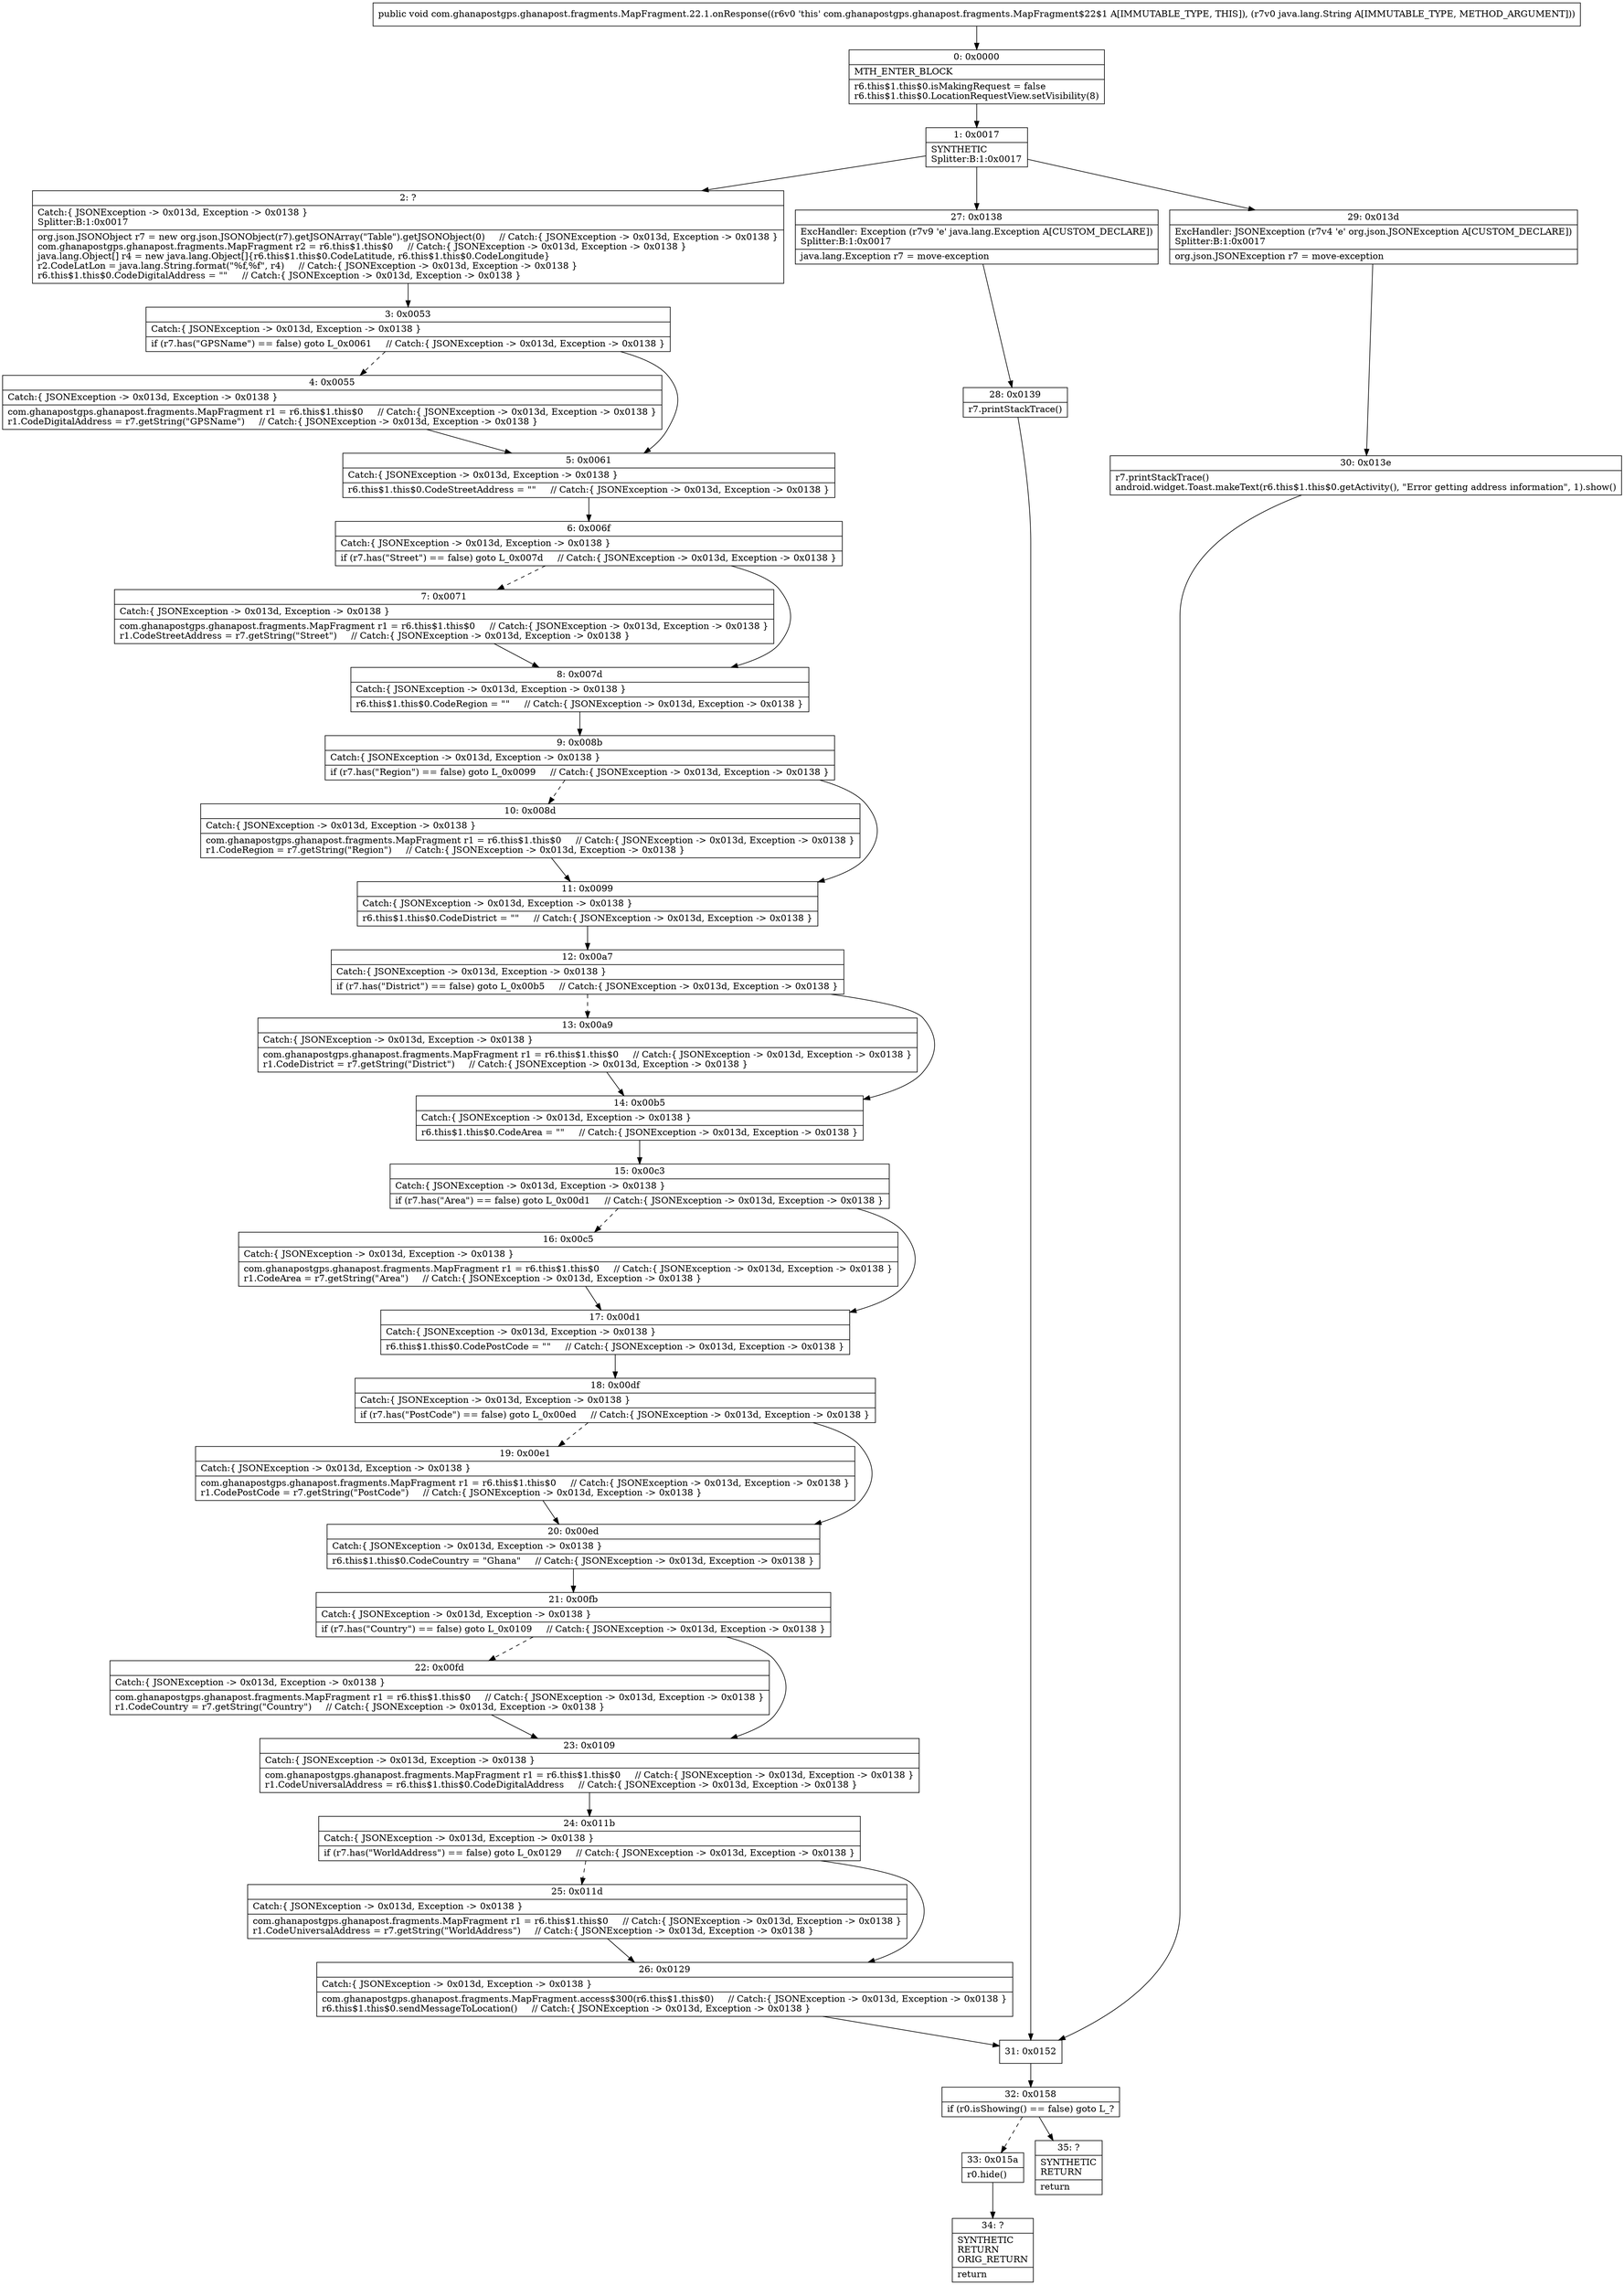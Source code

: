 digraph "CFG forcom.ghanapostgps.ghanapost.fragments.MapFragment.22.1.onResponse(Ljava\/lang\/String;)V" {
Node_0 [shape=record,label="{0\:\ 0x0000|MTH_ENTER_BLOCK\l|r6.this$1.this$0.isMakingRequest = false\lr6.this$1.this$0.LocationRequestView.setVisibility(8)\l}"];
Node_1 [shape=record,label="{1\:\ 0x0017|SYNTHETIC\lSplitter:B:1:0x0017\l}"];
Node_2 [shape=record,label="{2\:\ ?|Catch:\{ JSONException \-\> 0x013d, Exception \-\> 0x0138 \}\lSplitter:B:1:0x0017\l|org.json.JSONObject r7 = new org.json.JSONObject(r7).getJSONArray(\"Table\").getJSONObject(0)     \/\/ Catch:\{ JSONException \-\> 0x013d, Exception \-\> 0x0138 \}\lcom.ghanapostgps.ghanapost.fragments.MapFragment r2 = r6.this$1.this$0     \/\/ Catch:\{ JSONException \-\> 0x013d, Exception \-\> 0x0138 \}\ljava.lang.Object[] r4 = new java.lang.Object[]\{r6.this$1.this$0.CodeLatitude, r6.this$1.this$0.CodeLongitude\}\lr2.CodeLatLon = java.lang.String.format(\"%f,%f\", r4)     \/\/ Catch:\{ JSONException \-\> 0x013d, Exception \-\> 0x0138 \}\lr6.this$1.this$0.CodeDigitalAddress = \"\"     \/\/ Catch:\{ JSONException \-\> 0x013d, Exception \-\> 0x0138 \}\l}"];
Node_3 [shape=record,label="{3\:\ 0x0053|Catch:\{ JSONException \-\> 0x013d, Exception \-\> 0x0138 \}\l|if (r7.has(\"GPSName\") == false) goto L_0x0061     \/\/ Catch:\{ JSONException \-\> 0x013d, Exception \-\> 0x0138 \}\l}"];
Node_4 [shape=record,label="{4\:\ 0x0055|Catch:\{ JSONException \-\> 0x013d, Exception \-\> 0x0138 \}\l|com.ghanapostgps.ghanapost.fragments.MapFragment r1 = r6.this$1.this$0     \/\/ Catch:\{ JSONException \-\> 0x013d, Exception \-\> 0x0138 \}\lr1.CodeDigitalAddress = r7.getString(\"GPSName\")     \/\/ Catch:\{ JSONException \-\> 0x013d, Exception \-\> 0x0138 \}\l}"];
Node_5 [shape=record,label="{5\:\ 0x0061|Catch:\{ JSONException \-\> 0x013d, Exception \-\> 0x0138 \}\l|r6.this$1.this$0.CodeStreetAddress = \"\"     \/\/ Catch:\{ JSONException \-\> 0x013d, Exception \-\> 0x0138 \}\l}"];
Node_6 [shape=record,label="{6\:\ 0x006f|Catch:\{ JSONException \-\> 0x013d, Exception \-\> 0x0138 \}\l|if (r7.has(\"Street\") == false) goto L_0x007d     \/\/ Catch:\{ JSONException \-\> 0x013d, Exception \-\> 0x0138 \}\l}"];
Node_7 [shape=record,label="{7\:\ 0x0071|Catch:\{ JSONException \-\> 0x013d, Exception \-\> 0x0138 \}\l|com.ghanapostgps.ghanapost.fragments.MapFragment r1 = r6.this$1.this$0     \/\/ Catch:\{ JSONException \-\> 0x013d, Exception \-\> 0x0138 \}\lr1.CodeStreetAddress = r7.getString(\"Street\")     \/\/ Catch:\{ JSONException \-\> 0x013d, Exception \-\> 0x0138 \}\l}"];
Node_8 [shape=record,label="{8\:\ 0x007d|Catch:\{ JSONException \-\> 0x013d, Exception \-\> 0x0138 \}\l|r6.this$1.this$0.CodeRegion = \"\"     \/\/ Catch:\{ JSONException \-\> 0x013d, Exception \-\> 0x0138 \}\l}"];
Node_9 [shape=record,label="{9\:\ 0x008b|Catch:\{ JSONException \-\> 0x013d, Exception \-\> 0x0138 \}\l|if (r7.has(\"Region\") == false) goto L_0x0099     \/\/ Catch:\{ JSONException \-\> 0x013d, Exception \-\> 0x0138 \}\l}"];
Node_10 [shape=record,label="{10\:\ 0x008d|Catch:\{ JSONException \-\> 0x013d, Exception \-\> 0x0138 \}\l|com.ghanapostgps.ghanapost.fragments.MapFragment r1 = r6.this$1.this$0     \/\/ Catch:\{ JSONException \-\> 0x013d, Exception \-\> 0x0138 \}\lr1.CodeRegion = r7.getString(\"Region\")     \/\/ Catch:\{ JSONException \-\> 0x013d, Exception \-\> 0x0138 \}\l}"];
Node_11 [shape=record,label="{11\:\ 0x0099|Catch:\{ JSONException \-\> 0x013d, Exception \-\> 0x0138 \}\l|r6.this$1.this$0.CodeDistrict = \"\"     \/\/ Catch:\{ JSONException \-\> 0x013d, Exception \-\> 0x0138 \}\l}"];
Node_12 [shape=record,label="{12\:\ 0x00a7|Catch:\{ JSONException \-\> 0x013d, Exception \-\> 0x0138 \}\l|if (r7.has(\"District\") == false) goto L_0x00b5     \/\/ Catch:\{ JSONException \-\> 0x013d, Exception \-\> 0x0138 \}\l}"];
Node_13 [shape=record,label="{13\:\ 0x00a9|Catch:\{ JSONException \-\> 0x013d, Exception \-\> 0x0138 \}\l|com.ghanapostgps.ghanapost.fragments.MapFragment r1 = r6.this$1.this$0     \/\/ Catch:\{ JSONException \-\> 0x013d, Exception \-\> 0x0138 \}\lr1.CodeDistrict = r7.getString(\"District\")     \/\/ Catch:\{ JSONException \-\> 0x013d, Exception \-\> 0x0138 \}\l}"];
Node_14 [shape=record,label="{14\:\ 0x00b5|Catch:\{ JSONException \-\> 0x013d, Exception \-\> 0x0138 \}\l|r6.this$1.this$0.CodeArea = \"\"     \/\/ Catch:\{ JSONException \-\> 0x013d, Exception \-\> 0x0138 \}\l}"];
Node_15 [shape=record,label="{15\:\ 0x00c3|Catch:\{ JSONException \-\> 0x013d, Exception \-\> 0x0138 \}\l|if (r7.has(\"Area\") == false) goto L_0x00d1     \/\/ Catch:\{ JSONException \-\> 0x013d, Exception \-\> 0x0138 \}\l}"];
Node_16 [shape=record,label="{16\:\ 0x00c5|Catch:\{ JSONException \-\> 0x013d, Exception \-\> 0x0138 \}\l|com.ghanapostgps.ghanapost.fragments.MapFragment r1 = r6.this$1.this$0     \/\/ Catch:\{ JSONException \-\> 0x013d, Exception \-\> 0x0138 \}\lr1.CodeArea = r7.getString(\"Area\")     \/\/ Catch:\{ JSONException \-\> 0x013d, Exception \-\> 0x0138 \}\l}"];
Node_17 [shape=record,label="{17\:\ 0x00d1|Catch:\{ JSONException \-\> 0x013d, Exception \-\> 0x0138 \}\l|r6.this$1.this$0.CodePostCode = \"\"     \/\/ Catch:\{ JSONException \-\> 0x013d, Exception \-\> 0x0138 \}\l}"];
Node_18 [shape=record,label="{18\:\ 0x00df|Catch:\{ JSONException \-\> 0x013d, Exception \-\> 0x0138 \}\l|if (r7.has(\"PostCode\") == false) goto L_0x00ed     \/\/ Catch:\{ JSONException \-\> 0x013d, Exception \-\> 0x0138 \}\l}"];
Node_19 [shape=record,label="{19\:\ 0x00e1|Catch:\{ JSONException \-\> 0x013d, Exception \-\> 0x0138 \}\l|com.ghanapostgps.ghanapost.fragments.MapFragment r1 = r6.this$1.this$0     \/\/ Catch:\{ JSONException \-\> 0x013d, Exception \-\> 0x0138 \}\lr1.CodePostCode = r7.getString(\"PostCode\")     \/\/ Catch:\{ JSONException \-\> 0x013d, Exception \-\> 0x0138 \}\l}"];
Node_20 [shape=record,label="{20\:\ 0x00ed|Catch:\{ JSONException \-\> 0x013d, Exception \-\> 0x0138 \}\l|r6.this$1.this$0.CodeCountry = \"Ghana\"     \/\/ Catch:\{ JSONException \-\> 0x013d, Exception \-\> 0x0138 \}\l}"];
Node_21 [shape=record,label="{21\:\ 0x00fb|Catch:\{ JSONException \-\> 0x013d, Exception \-\> 0x0138 \}\l|if (r7.has(\"Country\") == false) goto L_0x0109     \/\/ Catch:\{ JSONException \-\> 0x013d, Exception \-\> 0x0138 \}\l}"];
Node_22 [shape=record,label="{22\:\ 0x00fd|Catch:\{ JSONException \-\> 0x013d, Exception \-\> 0x0138 \}\l|com.ghanapostgps.ghanapost.fragments.MapFragment r1 = r6.this$1.this$0     \/\/ Catch:\{ JSONException \-\> 0x013d, Exception \-\> 0x0138 \}\lr1.CodeCountry = r7.getString(\"Country\")     \/\/ Catch:\{ JSONException \-\> 0x013d, Exception \-\> 0x0138 \}\l}"];
Node_23 [shape=record,label="{23\:\ 0x0109|Catch:\{ JSONException \-\> 0x013d, Exception \-\> 0x0138 \}\l|com.ghanapostgps.ghanapost.fragments.MapFragment r1 = r6.this$1.this$0     \/\/ Catch:\{ JSONException \-\> 0x013d, Exception \-\> 0x0138 \}\lr1.CodeUniversalAddress = r6.this$1.this$0.CodeDigitalAddress     \/\/ Catch:\{ JSONException \-\> 0x013d, Exception \-\> 0x0138 \}\l}"];
Node_24 [shape=record,label="{24\:\ 0x011b|Catch:\{ JSONException \-\> 0x013d, Exception \-\> 0x0138 \}\l|if (r7.has(\"WorldAddress\") == false) goto L_0x0129     \/\/ Catch:\{ JSONException \-\> 0x013d, Exception \-\> 0x0138 \}\l}"];
Node_25 [shape=record,label="{25\:\ 0x011d|Catch:\{ JSONException \-\> 0x013d, Exception \-\> 0x0138 \}\l|com.ghanapostgps.ghanapost.fragments.MapFragment r1 = r6.this$1.this$0     \/\/ Catch:\{ JSONException \-\> 0x013d, Exception \-\> 0x0138 \}\lr1.CodeUniversalAddress = r7.getString(\"WorldAddress\")     \/\/ Catch:\{ JSONException \-\> 0x013d, Exception \-\> 0x0138 \}\l}"];
Node_26 [shape=record,label="{26\:\ 0x0129|Catch:\{ JSONException \-\> 0x013d, Exception \-\> 0x0138 \}\l|com.ghanapostgps.ghanapost.fragments.MapFragment.access$300(r6.this$1.this$0)     \/\/ Catch:\{ JSONException \-\> 0x013d, Exception \-\> 0x0138 \}\lr6.this$1.this$0.sendMessageToLocation()     \/\/ Catch:\{ JSONException \-\> 0x013d, Exception \-\> 0x0138 \}\l}"];
Node_27 [shape=record,label="{27\:\ 0x0138|ExcHandler: Exception (r7v9 'e' java.lang.Exception A[CUSTOM_DECLARE])\lSplitter:B:1:0x0017\l|java.lang.Exception r7 = move\-exception\l}"];
Node_28 [shape=record,label="{28\:\ 0x0139|r7.printStackTrace()\l}"];
Node_29 [shape=record,label="{29\:\ 0x013d|ExcHandler: JSONException (r7v4 'e' org.json.JSONException A[CUSTOM_DECLARE])\lSplitter:B:1:0x0017\l|org.json.JSONException r7 = move\-exception\l}"];
Node_30 [shape=record,label="{30\:\ 0x013e|r7.printStackTrace()\landroid.widget.Toast.makeText(r6.this$1.this$0.getActivity(), \"Error getting address information\", 1).show()\l}"];
Node_31 [shape=record,label="{31\:\ 0x0152}"];
Node_32 [shape=record,label="{32\:\ 0x0158|if (r0.isShowing() == false) goto L_?\l}"];
Node_33 [shape=record,label="{33\:\ 0x015a|r0.hide()\l}"];
Node_34 [shape=record,label="{34\:\ ?|SYNTHETIC\lRETURN\lORIG_RETURN\l|return\l}"];
Node_35 [shape=record,label="{35\:\ ?|SYNTHETIC\lRETURN\l|return\l}"];
MethodNode[shape=record,label="{public void com.ghanapostgps.ghanapost.fragments.MapFragment.22.1.onResponse((r6v0 'this' com.ghanapostgps.ghanapost.fragments.MapFragment$22$1 A[IMMUTABLE_TYPE, THIS]), (r7v0 java.lang.String A[IMMUTABLE_TYPE, METHOD_ARGUMENT])) }"];
MethodNode -> Node_0;
Node_0 -> Node_1;
Node_1 -> Node_2;
Node_1 -> Node_29;
Node_1 -> Node_27;
Node_2 -> Node_3;
Node_3 -> Node_4[style=dashed];
Node_3 -> Node_5;
Node_4 -> Node_5;
Node_5 -> Node_6;
Node_6 -> Node_7[style=dashed];
Node_6 -> Node_8;
Node_7 -> Node_8;
Node_8 -> Node_9;
Node_9 -> Node_10[style=dashed];
Node_9 -> Node_11;
Node_10 -> Node_11;
Node_11 -> Node_12;
Node_12 -> Node_13[style=dashed];
Node_12 -> Node_14;
Node_13 -> Node_14;
Node_14 -> Node_15;
Node_15 -> Node_16[style=dashed];
Node_15 -> Node_17;
Node_16 -> Node_17;
Node_17 -> Node_18;
Node_18 -> Node_19[style=dashed];
Node_18 -> Node_20;
Node_19 -> Node_20;
Node_20 -> Node_21;
Node_21 -> Node_22[style=dashed];
Node_21 -> Node_23;
Node_22 -> Node_23;
Node_23 -> Node_24;
Node_24 -> Node_25[style=dashed];
Node_24 -> Node_26;
Node_25 -> Node_26;
Node_26 -> Node_31;
Node_27 -> Node_28;
Node_28 -> Node_31;
Node_29 -> Node_30;
Node_30 -> Node_31;
Node_31 -> Node_32;
Node_32 -> Node_33[style=dashed];
Node_32 -> Node_35;
Node_33 -> Node_34;
}


